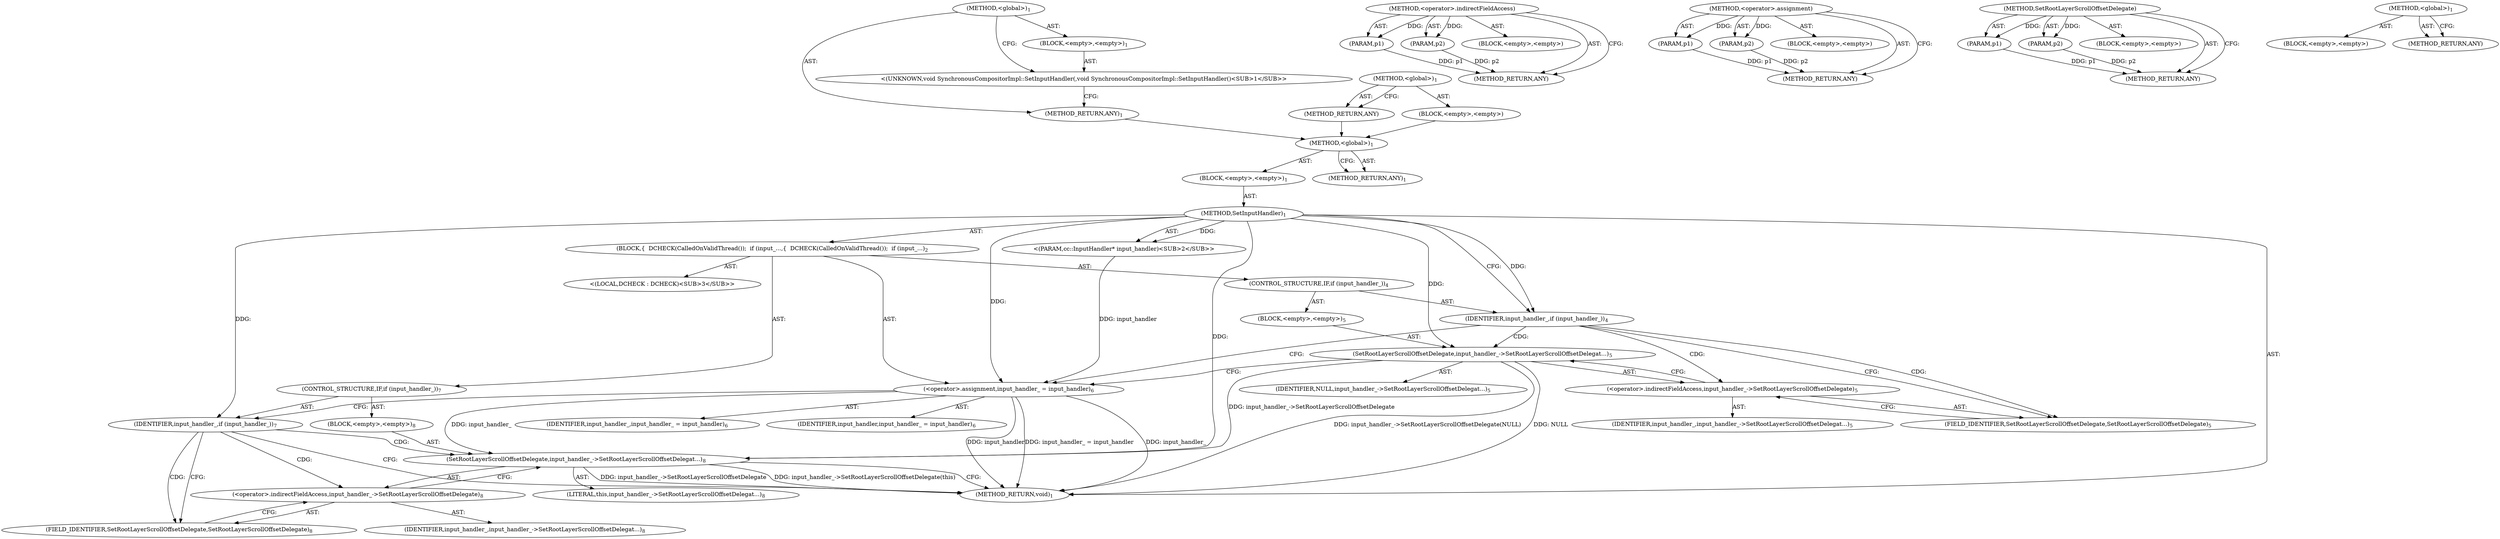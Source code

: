 digraph "&lt;global&gt;" {
vulnerable_6 [label=<(METHOD,&lt;global&gt;)<SUB>1</SUB>>];
vulnerable_7 [label=<(BLOCK,&lt;empty&gt;,&lt;empty&gt;)<SUB>1</SUB>>];
vulnerable_8 [label=<(METHOD,SetInputHandler)<SUB>1</SUB>>];
vulnerable_9 [label="<(PARAM,cc::InputHandler* input_handler)<SUB>2</SUB>>"];
vulnerable_10 [label=<(BLOCK,{
  DCHECK(CalledOnValidThread());
  if (input_...,{
  DCHECK(CalledOnValidThread());
  if (input_...)<SUB>2</SUB>>];
vulnerable_11 [label="<(LOCAL,DCHECK : DCHECK)<SUB>3</SUB>>"];
vulnerable_12 [label=<(CONTROL_STRUCTURE,IF,if (input_handler_))<SUB>4</SUB>>];
vulnerable_13 [label=<(IDENTIFIER,input_handler_,if (input_handler_))<SUB>4</SUB>>];
vulnerable_14 [label=<(BLOCK,&lt;empty&gt;,&lt;empty&gt;)<SUB>5</SUB>>];
vulnerable_15 [label=<(SetRootLayerScrollOffsetDelegate,input_handler_-&gt;SetRootLayerScrollOffsetDelegat...)<SUB>5</SUB>>];
vulnerable_16 [label=<(&lt;operator&gt;.indirectFieldAccess,input_handler_-&gt;SetRootLayerScrollOffsetDelegate)<SUB>5</SUB>>];
vulnerable_17 [label=<(IDENTIFIER,input_handler_,input_handler_-&gt;SetRootLayerScrollOffsetDelegat...)<SUB>5</SUB>>];
vulnerable_18 [label=<(FIELD_IDENTIFIER,SetRootLayerScrollOffsetDelegate,SetRootLayerScrollOffsetDelegate)<SUB>5</SUB>>];
vulnerable_19 [label=<(IDENTIFIER,NULL,input_handler_-&gt;SetRootLayerScrollOffsetDelegat...)<SUB>5</SUB>>];
vulnerable_20 [label=<(&lt;operator&gt;.assignment,input_handler_ = input_handler)<SUB>6</SUB>>];
vulnerable_21 [label=<(IDENTIFIER,input_handler_,input_handler_ = input_handler)<SUB>6</SUB>>];
vulnerable_22 [label=<(IDENTIFIER,input_handler,input_handler_ = input_handler)<SUB>6</SUB>>];
vulnerable_23 [label=<(CONTROL_STRUCTURE,IF,if (input_handler_))<SUB>7</SUB>>];
vulnerable_24 [label=<(IDENTIFIER,input_handler_,if (input_handler_))<SUB>7</SUB>>];
vulnerable_25 [label=<(BLOCK,&lt;empty&gt;,&lt;empty&gt;)<SUB>8</SUB>>];
vulnerable_26 [label=<(SetRootLayerScrollOffsetDelegate,input_handler_-&gt;SetRootLayerScrollOffsetDelegat...)<SUB>8</SUB>>];
vulnerable_27 [label=<(&lt;operator&gt;.indirectFieldAccess,input_handler_-&gt;SetRootLayerScrollOffsetDelegate)<SUB>8</SUB>>];
vulnerable_28 [label=<(IDENTIFIER,input_handler_,input_handler_-&gt;SetRootLayerScrollOffsetDelegat...)<SUB>8</SUB>>];
vulnerable_29 [label=<(FIELD_IDENTIFIER,SetRootLayerScrollOffsetDelegate,SetRootLayerScrollOffsetDelegate)<SUB>8</SUB>>];
vulnerable_30 [label=<(LITERAL,this,input_handler_-&gt;SetRootLayerScrollOffsetDelegat...)<SUB>8</SUB>>];
vulnerable_31 [label=<(METHOD_RETURN,void)<SUB>1</SUB>>];
vulnerable_33 [label=<(METHOD_RETURN,ANY)<SUB>1</SUB>>];
vulnerable_55 [label=<(METHOD,&lt;operator&gt;.indirectFieldAccess)>];
vulnerable_56 [label=<(PARAM,p1)>];
vulnerable_57 [label=<(PARAM,p2)>];
vulnerable_58 [label=<(BLOCK,&lt;empty&gt;,&lt;empty&gt;)>];
vulnerable_59 [label=<(METHOD_RETURN,ANY)>];
vulnerable_60 [label=<(METHOD,&lt;operator&gt;.assignment)>];
vulnerable_61 [label=<(PARAM,p1)>];
vulnerable_62 [label=<(PARAM,p2)>];
vulnerable_63 [label=<(BLOCK,&lt;empty&gt;,&lt;empty&gt;)>];
vulnerable_64 [label=<(METHOD_RETURN,ANY)>];
vulnerable_50 [label=<(METHOD,SetRootLayerScrollOffsetDelegate)>];
vulnerable_51 [label=<(PARAM,p1)>];
vulnerable_52 [label=<(PARAM,p2)>];
vulnerable_53 [label=<(BLOCK,&lt;empty&gt;,&lt;empty&gt;)>];
vulnerable_54 [label=<(METHOD_RETURN,ANY)>];
vulnerable_44 [label=<(METHOD,&lt;global&gt;)<SUB>1</SUB>>];
vulnerable_45 [label=<(BLOCK,&lt;empty&gt;,&lt;empty&gt;)>];
vulnerable_46 [label=<(METHOD_RETURN,ANY)>];
fixed_6 [label=<(METHOD,&lt;global&gt;)<SUB>1</SUB>>];
fixed_7 [label=<(BLOCK,&lt;empty&gt;,&lt;empty&gt;)<SUB>1</SUB>>];
fixed_8 [label="<(UNKNOWN,void SynchronousCompositorImpl::SetInputHandler(,void SynchronousCompositorImpl::SetInputHandler()<SUB>1</SUB>>"];
fixed_9 [label=<(METHOD_RETURN,ANY)<SUB>1</SUB>>];
fixed_14 [label=<(METHOD,&lt;global&gt;)<SUB>1</SUB>>];
fixed_15 [label=<(BLOCK,&lt;empty&gt;,&lt;empty&gt;)>];
fixed_16 [label=<(METHOD_RETURN,ANY)>];
vulnerable_6 -> vulnerable_7  [key=0, label="AST: "];
vulnerable_6 -> vulnerable_33  [key=0, label="AST: "];
vulnerable_6 -> vulnerable_33  [key=1, label="CFG: "];
vulnerable_7 -> vulnerable_8  [key=0, label="AST: "];
vulnerable_8 -> vulnerable_9  [key=0, label="AST: "];
vulnerable_8 -> vulnerable_9  [key=1, label="DDG: "];
vulnerable_8 -> vulnerable_10  [key=0, label="AST: "];
vulnerable_8 -> vulnerable_31  [key=0, label="AST: "];
vulnerable_8 -> vulnerable_13  [key=0, label="CFG: "];
vulnerable_8 -> vulnerable_13  [key=1, label="DDG: "];
vulnerable_8 -> vulnerable_20  [key=0, label="DDG: "];
vulnerable_8 -> vulnerable_24  [key=0, label="DDG: "];
vulnerable_8 -> vulnerable_15  [key=0, label="DDG: "];
vulnerable_8 -> vulnerable_26  [key=0, label="DDG: "];
vulnerable_9 -> vulnerable_20  [key=0, label="DDG: input_handler"];
vulnerable_10 -> vulnerable_11  [key=0, label="AST: "];
vulnerable_10 -> vulnerable_12  [key=0, label="AST: "];
vulnerable_10 -> vulnerable_20  [key=0, label="AST: "];
vulnerable_10 -> vulnerable_23  [key=0, label="AST: "];
vulnerable_12 -> vulnerable_13  [key=0, label="AST: "];
vulnerable_12 -> vulnerable_14  [key=0, label="AST: "];
vulnerable_13 -> vulnerable_18  [key=0, label="CFG: "];
vulnerable_13 -> vulnerable_18  [key=1, label="CDG: "];
vulnerable_13 -> vulnerable_20  [key=0, label="CFG: "];
vulnerable_13 -> vulnerable_16  [key=0, label="CDG: "];
vulnerable_13 -> vulnerable_15  [key=0, label="CDG: "];
vulnerable_14 -> vulnerable_15  [key=0, label="AST: "];
vulnerable_15 -> vulnerable_16  [key=0, label="AST: "];
vulnerable_15 -> vulnerable_19  [key=0, label="AST: "];
vulnerable_15 -> vulnerable_20  [key=0, label="CFG: "];
vulnerable_15 -> vulnerable_31  [key=0, label="DDG: input_handler_-&gt;SetRootLayerScrollOffsetDelegate(NULL)"];
vulnerable_15 -> vulnerable_31  [key=1, label="DDG: NULL"];
vulnerable_15 -> vulnerable_26  [key=0, label="DDG: input_handler_-&gt;SetRootLayerScrollOffsetDelegate"];
vulnerable_16 -> vulnerable_17  [key=0, label="AST: "];
vulnerable_16 -> vulnerable_18  [key=0, label="AST: "];
vulnerable_16 -> vulnerable_15  [key=0, label="CFG: "];
vulnerable_18 -> vulnerable_16  [key=0, label="CFG: "];
vulnerable_20 -> vulnerable_21  [key=0, label="AST: "];
vulnerable_20 -> vulnerable_22  [key=0, label="AST: "];
vulnerable_20 -> vulnerable_24  [key=0, label="CFG: "];
vulnerable_20 -> vulnerable_31  [key=0, label="DDG: input_handler_"];
vulnerable_20 -> vulnerable_31  [key=1, label="DDG: input_handler"];
vulnerable_20 -> vulnerable_31  [key=2, label="DDG: input_handler_ = input_handler"];
vulnerable_20 -> vulnerable_26  [key=0, label="DDG: input_handler_"];
vulnerable_23 -> vulnerable_24  [key=0, label="AST: "];
vulnerable_23 -> vulnerable_25  [key=0, label="AST: "];
vulnerable_24 -> vulnerable_31  [key=0, label="CFG: "];
vulnerable_24 -> vulnerable_29  [key=0, label="CFG: "];
vulnerable_24 -> vulnerable_29  [key=1, label="CDG: "];
vulnerable_24 -> vulnerable_26  [key=0, label="CDG: "];
vulnerable_24 -> vulnerable_27  [key=0, label="CDG: "];
vulnerable_25 -> vulnerable_26  [key=0, label="AST: "];
vulnerable_26 -> vulnerable_27  [key=0, label="AST: "];
vulnerable_26 -> vulnerable_30  [key=0, label="AST: "];
vulnerable_26 -> vulnerable_31  [key=0, label="CFG: "];
vulnerable_26 -> vulnerable_31  [key=1, label="DDG: input_handler_-&gt;SetRootLayerScrollOffsetDelegate"];
vulnerable_26 -> vulnerable_31  [key=2, label="DDG: input_handler_-&gt;SetRootLayerScrollOffsetDelegate(this)"];
vulnerable_27 -> vulnerable_28  [key=0, label="AST: "];
vulnerable_27 -> vulnerable_29  [key=0, label="AST: "];
vulnerable_27 -> vulnerable_26  [key=0, label="CFG: "];
vulnerable_29 -> vulnerable_27  [key=0, label="CFG: "];
vulnerable_55 -> vulnerable_56  [key=0, label="AST: "];
vulnerable_55 -> vulnerable_56  [key=1, label="DDG: "];
vulnerable_55 -> vulnerable_58  [key=0, label="AST: "];
vulnerable_55 -> vulnerable_57  [key=0, label="AST: "];
vulnerable_55 -> vulnerable_57  [key=1, label="DDG: "];
vulnerable_55 -> vulnerable_59  [key=0, label="AST: "];
vulnerable_55 -> vulnerable_59  [key=1, label="CFG: "];
vulnerable_56 -> vulnerable_59  [key=0, label="DDG: p1"];
vulnerable_57 -> vulnerable_59  [key=0, label="DDG: p2"];
vulnerable_60 -> vulnerable_61  [key=0, label="AST: "];
vulnerable_60 -> vulnerable_61  [key=1, label="DDG: "];
vulnerable_60 -> vulnerable_63  [key=0, label="AST: "];
vulnerable_60 -> vulnerable_62  [key=0, label="AST: "];
vulnerable_60 -> vulnerable_62  [key=1, label="DDG: "];
vulnerable_60 -> vulnerable_64  [key=0, label="AST: "];
vulnerable_60 -> vulnerable_64  [key=1, label="CFG: "];
vulnerable_61 -> vulnerable_64  [key=0, label="DDG: p1"];
vulnerable_62 -> vulnerable_64  [key=0, label="DDG: p2"];
vulnerable_50 -> vulnerable_51  [key=0, label="AST: "];
vulnerable_50 -> vulnerable_51  [key=1, label="DDG: "];
vulnerable_50 -> vulnerable_53  [key=0, label="AST: "];
vulnerable_50 -> vulnerable_52  [key=0, label="AST: "];
vulnerable_50 -> vulnerable_52  [key=1, label="DDG: "];
vulnerable_50 -> vulnerable_54  [key=0, label="AST: "];
vulnerable_50 -> vulnerable_54  [key=1, label="CFG: "];
vulnerable_51 -> vulnerable_54  [key=0, label="DDG: p1"];
vulnerable_52 -> vulnerable_54  [key=0, label="DDG: p2"];
vulnerable_44 -> vulnerable_45  [key=0, label="AST: "];
vulnerable_44 -> vulnerable_46  [key=0, label="AST: "];
vulnerable_44 -> vulnerable_46  [key=1, label="CFG: "];
fixed_6 -> fixed_7  [key=0, label="AST: "];
fixed_6 -> fixed_9  [key=0, label="AST: "];
fixed_6 -> fixed_8  [key=0, label="CFG: "];
fixed_7 -> fixed_8  [key=0, label="AST: "];
fixed_8 -> fixed_9  [key=0, label="CFG: "];
fixed_9 -> vulnerable_6  [key=0];
fixed_14 -> fixed_15  [key=0, label="AST: "];
fixed_14 -> fixed_16  [key=0, label="AST: "];
fixed_14 -> fixed_16  [key=1, label="CFG: "];
fixed_15 -> vulnerable_6  [key=0];
fixed_16 -> vulnerable_6  [key=0];
}
